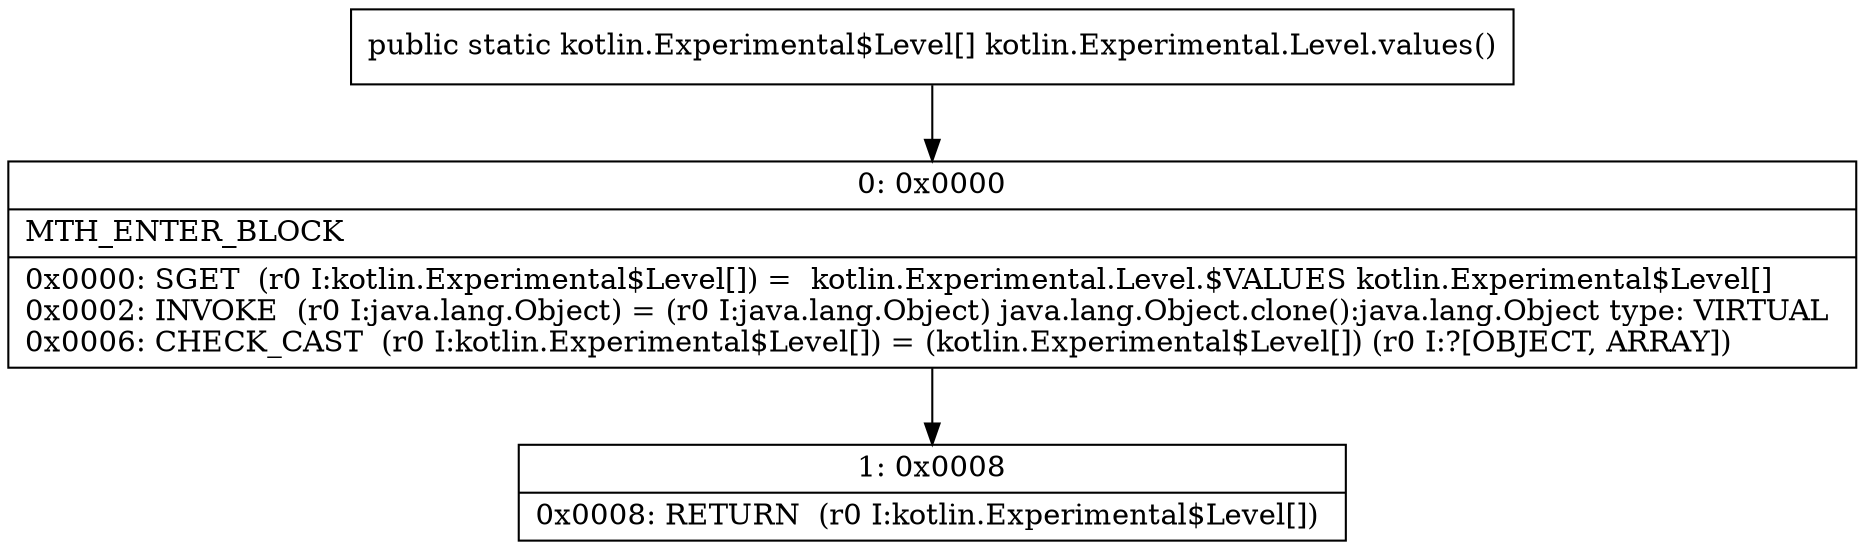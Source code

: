 digraph "CFG forkotlin.Experimental.Level.values()[Lkotlin\/Experimental$Level;" {
Node_0 [shape=record,label="{0\:\ 0x0000|MTH_ENTER_BLOCK\l|0x0000: SGET  (r0 I:kotlin.Experimental$Level[]) =  kotlin.Experimental.Level.$VALUES kotlin.Experimental$Level[] \l0x0002: INVOKE  (r0 I:java.lang.Object) = (r0 I:java.lang.Object) java.lang.Object.clone():java.lang.Object type: VIRTUAL \l0x0006: CHECK_CAST  (r0 I:kotlin.Experimental$Level[]) = (kotlin.Experimental$Level[]) (r0 I:?[OBJECT, ARRAY]) \l}"];
Node_1 [shape=record,label="{1\:\ 0x0008|0x0008: RETURN  (r0 I:kotlin.Experimental$Level[]) \l}"];
MethodNode[shape=record,label="{public static kotlin.Experimental$Level[] kotlin.Experimental.Level.values() }"];
MethodNode -> Node_0;
Node_0 -> Node_1;
}

